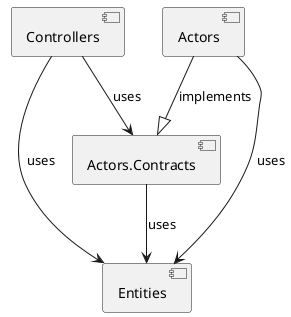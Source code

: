 ﻿@startuml
component "Actors" as actors
component "Actors.Contracts" as contracts
component "Entities" as entities
component "Controllers" as controllers

controllers --> contracts : uses
controllers -> entities : uses
actors --|> contracts : implements
actors --> entities : uses
contracts --> entities : uses
@enduml
